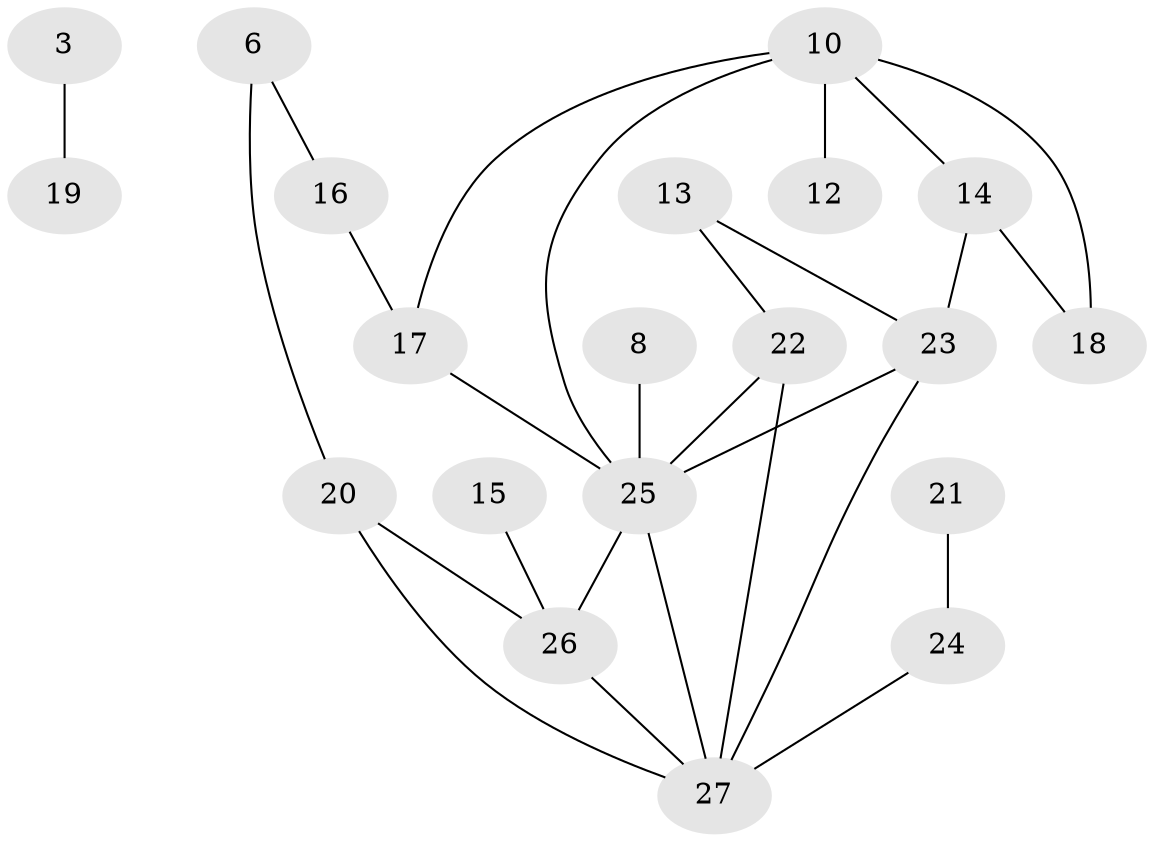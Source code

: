 // original degree distribution, {5: 0.018518518518518517, 0: 0.1111111111111111, 3: 0.2037037037037037, 2: 0.2777777777777778, 1: 0.24074074074074073, 4: 0.12962962962962962, 7: 0.018518518518518517}
// Generated by graph-tools (version 1.1) at 2025/25/03/09/25 03:25:15]
// undirected, 20 vertices, 27 edges
graph export_dot {
graph [start="1"]
  node [color=gray90,style=filled];
  3;
  6;
  8;
  10;
  12;
  13;
  14;
  15;
  16;
  17;
  18;
  19;
  20;
  21;
  22;
  23;
  24;
  25;
  26;
  27;
  3 -- 19 [weight=1.0];
  6 -- 16 [weight=1.0];
  6 -- 20 [weight=1.0];
  8 -- 25 [weight=1.0];
  10 -- 12 [weight=1.0];
  10 -- 14 [weight=1.0];
  10 -- 17 [weight=1.0];
  10 -- 18 [weight=1.0];
  10 -- 25 [weight=1.0];
  13 -- 22 [weight=1.0];
  13 -- 23 [weight=1.0];
  14 -- 18 [weight=1.0];
  14 -- 23 [weight=1.0];
  15 -- 26 [weight=1.0];
  16 -- 17 [weight=1.0];
  17 -- 25 [weight=2.0];
  20 -- 26 [weight=1.0];
  20 -- 27 [weight=1.0];
  21 -- 24 [weight=1.0];
  22 -- 25 [weight=1.0];
  22 -- 27 [weight=1.0];
  23 -- 25 [weight=1.0];
  23 -- 27 [weight=1.0];
  24 -- 27 [weight=2.0];
  25 -- 26 [weight=2.0];
  25 -- 27 [weight=2.0];
  26 -- 27 [weight=1.0];
}
